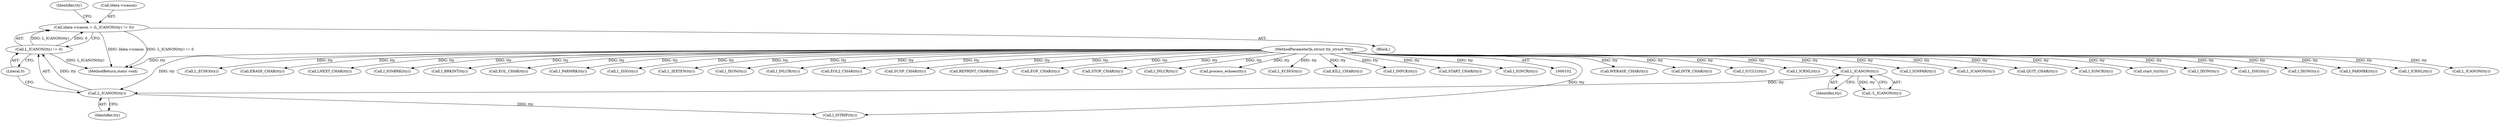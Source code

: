 digraph "0_linux_966031f340185eddd05affcf72b740549f056348_0@pointer" {
"1000205" [label="(Call,ldata->icanon = (L_ICANON(tty) != 0))"];
"1000209" [label="(Call,L_ICANON(tty) != 0)"];
"1000210" [label="(Call,L_ICANON(tty))"];
"1000143" [label="(Call,L_ICANON(tty))"];
"1000103" [label="(MethodParameterIn,struct tty_struct *tty)"];
"1000306" [label="(Call,WERASE_CHAR(tty))"];
"1000353" [label="(Call,INTR_CHAR(tty))"];
"1000218" [label="(Call,I_IUCLC(tty))"];
"1000142" [label="(Call,!L_ICANON(tty))"];
"1000253" [label="(Call,I_ICRNL(tty))"];
"1000406" [label="(Call,I_IGNPAR(tty))"];
"1000269" [label="(Call,L_ICANON(tty))"];
"1000211" [label="(Identifier,tty)"];
"1000359" [label="(Call,QUIT_CHAR(tty))"];
"1000251" [label="(Call,I_IGNCR(tty))"];
"1000216" [label="(Identifier,tty)"];
"1000447" [label="(Call,start_tty(tty))"];
"1000432" [label="(Call,I_IXON(tty))"];
"1000349" [label="(Call,L_ISIG(tty))"];
"1000212" [label="(Literal,0)"];
"1000105" [label="(Block,)"];
"1000333" [label="(Call,I_IXON(tty))"];
"1000402" [label="(Call,I_PARMRK(tty))"];
"1000224" [label="(Call,I_ICRNL(tty))"];
"1000230" [label="(Call,L_ICANON(tty))"];
"1000324" [label="(Call,L_ECHO(tty))"];
"1000273" [label="(Call,ERASE_CHAR(tty))"];
"1000103" [label="(MethodParameterIn,struct tty_struct *tty)"];
"1000143" [label="(Call,L_ICANON(tty))"];
"1000461" [label="(MethodReturn,static void)"];
"1000210" [label="(Call,L_ICANON(tty))"];
"1000312" [label="(Call,LNEXT_CHAR(tty))"];
"1000395" [label="(Call,I_IGNBRK(tty))"];
"1000399" [label="(Call,I_BRKINT(tty))"];
"1000296" [label="(Call,EOL_CHAR(tty))"];
"1000144" [label="(Identifier,tty)"];
"1000206" [label="(Call,ldata->icanon)"];
"1000241" [label="(Call,I_PARMRK(tty))"];
"1000215" [label="(Call,I_ISTRIP(tty))"];
"1000236" [label="(Call,L_ISIG(tty))"];
"1000302" [label="(Call,L_IEXTEN(tty))"];
"1000233" [label="(Call,I_IXON(tty))"];
"1000209" [label="(Call,L_ICANON(tty) != 0)"];
"1000227" [label="(Call,I_INLCR(tty))"];
"1000318" [label="(Call,EOL2_CHAR(tty))"];
"1000365" [label="(Call,SUSP_CHAR(tty))"];
"1000327" [label="(Call,REPRINT_CHAR(tty))"];
"1000285" [label="(Call,EOF_CHAR(tty))"];
"1000343" [label="(Call,STOP_CHAR(tty))"];
"1000205" [label="(Call,ldata->icanon = (L_ICANON(tty) != 0))"];
"1000261" [label="(Call,I_INLCR(tty))"];
"1000449" [label="(Call,process_echoes(tty))"];
"1000239" [label="(Call,L_ECHO(tty))"];
"1000279" [label="(Call,KILL_CHAR(tty))"];
"1000409" [label="(Call,I_INPCK(tty))"];
"1000337" [label="(Call,START_CHAR(tty))"];
"1000221" [label="(Call,I_IGNCR(tty))"];
"1000205" -> "1000105"  [label="AST: "];
"1000205" -> "1000209"  [label="CFG: "];
"1000206" -> "1000205"  [label="AST: "];
"1000209" -> "1000205"  [label="AST: "];
"1000216" -> "1000205"  [label="CFG: "];
"1000205" -> "1000461"  [label="DDG: L_ICANON(tty) != 0"];
"1000205" -> "1000461"  [label="DDG: ldata->icanon"];
"1000209" -> "1000205"  [label="DDG: L_ICANON(tty)"];
"1000209" -> "1000205"  [label="DDG: 0"];
"1000209" -> "1000212"  [label="CFG: "];
"1000210" -> "1000209"  [label="AST: "];
"1000212" -> "1000209"  [label="AST: "];
"1000209" -> "1000461"  [label="DDG: L_ICANON(tty)"];
"1000210" -> "1000209"  [label="DDG: tty"];
"1000210" -> "1000211"  [label="CFG: "];
"1000211" -> "1000210"  [label="AST: "];
"1000212" -> "1000210"  [label="CFG: "];
"1000143" -> "1000210"  [label="DDG: tty"];
"1000103" -> "1000210"  [label="DDG: tty"];
"1000210" -> "1000215"  [label="DDG: tty"];
"1000143" -> "1000142"  [label="AST: "];
"1000143" -> "1000144"  [label="CFG: "];
"1000144" -> "1000143"  [label="AST: "];
"1000142" -> "1000143"  [label="CFG: "];
"1000143" -> "1000142"  [label="DDG: tty"];
"1000103" -> "1000143"  [label="DDG: tty"];
"1000103" -> "1000102"  [label="AST: "];
"1000103" -> "1000461"  [label="DDG: tty"];
"1000103" -> "1000215"  [label="DDG: tty"];
"1000103" -> "1000218"  [label="DDG: tty"];
"1000103" -> "1000221"  [label="DDG: tty"];
"1000103" -> "1000224"  [label="DDG: tty"];
"1000103" -> "1000227"  [label="DDG: tty"];
"1000103" -> "1000230"  [label="DDG: tty"];
"1000103" -> "1000233"  [label="DDG: tty"];
"1000103" -> "1000236"  [label="DDG: tty"];
"1000103" -> "1000239"  [label="DDG: tty"];
"1000103" -> "1000241"  [label="DDG: tty"];
"1000103" -> "1000251"  [label="DDG: tty"];
"1000103" -> "1000253"  [label="DDG: tty"];
"1000103" -> "1000261"  [label="DDG: tty"];
"1000103" -> "1000269"  [label="DDG: tty"];
"1000103" -> "1000273"  [label="DDG: tty"];
"1000103" -> "1000279"  [label="DDG: tty"];
"1000103" -> "1000285"  [label="DDG: tty"];
"1000103" -> "1000296"  [label="DDG: tty"];
"1000103" -> "1000302"  [label="DDG: tty"];
"1000103" -> "1000306"  [label="DDG: tty"];
"1000103" -> "1000312"  [label="DDG: tty"];
"1000103" -> "1000318"  [label="DDG: tty"];
"1000103" -> "1000324"  [label="DDG: tty"];
"1000103" -> "1000327"  [label="DDG: tty"];
"1000103" -> "1000333"  [label="DDG: tty"];
"1000103" -> "1000337"  [label="DDG: tty"];
"1000103" -> "1000343"  [label="DDG: tty"];
"1000103" -> "1000349"  [label="DDG: tty"];
"1000103" -> "1000353"  [label="DDG: tty"];
"1000103" -> "1000359"  [label="DDG: tty"];
"1000103" -> "1000365"  [label="DDG: tty"];
"1000103" -> "1000395"  [label="DDG: tty"];
"1000103" -> "1000399"  [label="DDG: tty"];
"1000103" -> "1000402"  [label="DDG: tty"];
"1000103" -> "1000406"  [label="DDG: tty"];
"1000103" -> "1000409"  [label="DDG: tty"];
"1000103" -> "1000432"  [label="DDG: tty"];
"1000103" -> "1000447"  [label="DDG: tty"];
"1000103" -> "1000449"  [label="DDG: tty"];
}
